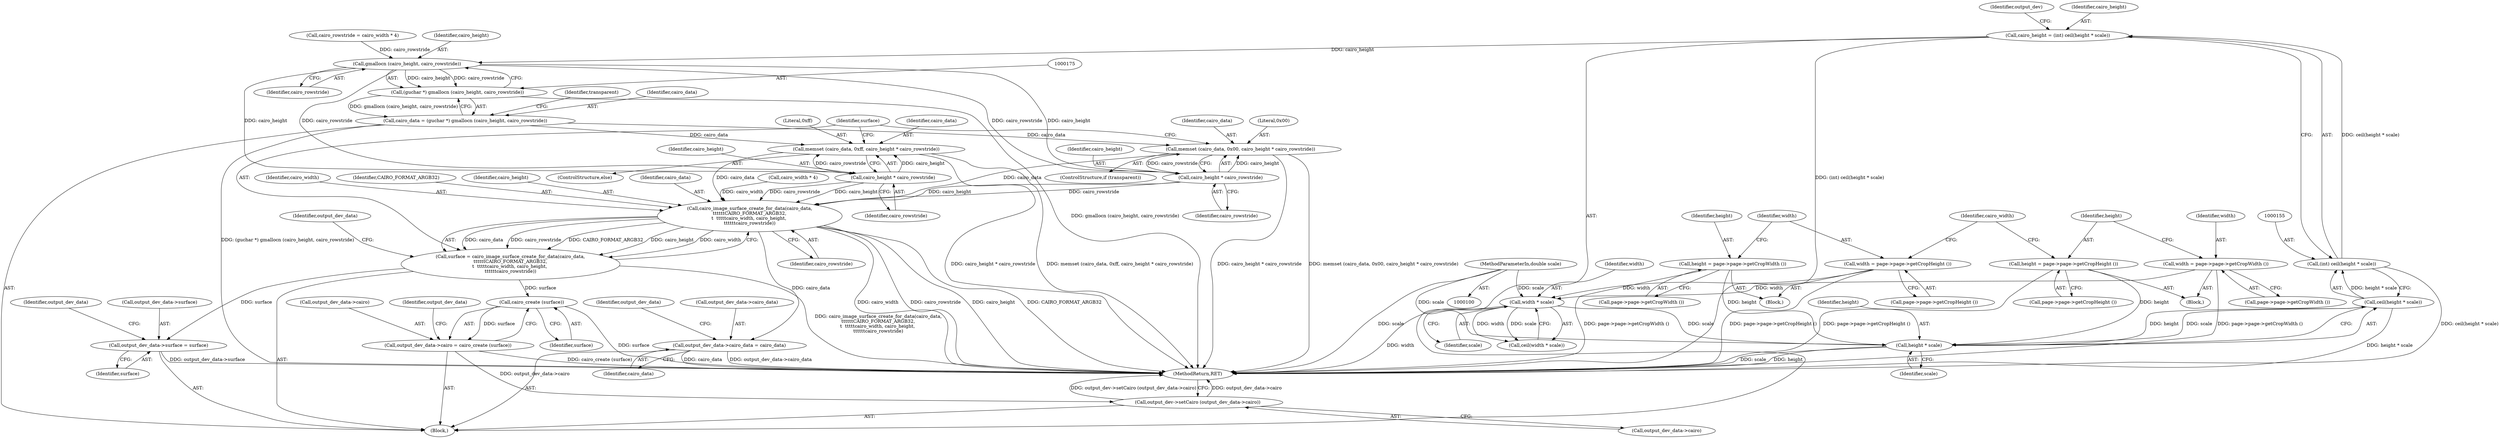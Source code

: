 digraph "0_poppler_9cf2325fb22f812b31858e519411f57747d39bd8@integer" {
"1000152" [label="(Call,cairo_height = (int) ceil(height * scale))"];
"1000154" [label="(Call,(int) ceil(height * scale))"];
"1000156" [label="(Call,ceil(height * scale))"];
"1000157" [label="(Call,height * scale)"];
"1000141" [label="(Call,height = page->page->getCropHeight ())"];
"1000130" [label="(Call,height = page->page->getCropWidth ())"];
"1000149" [label="(Call,width * scale)"];
"1000138" [label="(Call,width = page->page->getCropWidth ())"];
"1000133" [label="(Call,width = page->page->getCropHeight ())"];
"1000102" [label="(MethodParameterIn,double scale)"];
"1000176" [label="(Call,gmallocn (cairo_height, cairo_rowstride))"];
"1000174" [label="(Call,(guchar *) gmallocn (cairo_height, cairo_rowstride))"];
"1000172" [label="(Call,cairo_data = (guchar *) gmallocn (cairo_height, cairo_rowstride))"];
"1000181" [label="(Call,memset (cairo_data, 0x00, cairo_height * cairo_rowstride))"];
"1000196" [label="(Call,cairo_image_surface_create_for_data(cairo_data,\n\t\t\t\t\t\tCAIRO_FORMAT_ARGB32,\n\t  \t\t\t\t\tcairo_width, cairo_height, \n\t\t\t\t\t\tcairo_rowstride))"];
"1000194" [label="(Call,surface = cairo_image_surface_create_for_data(cairo_data,\n\t\t\t\t\t\tCAIRO_FORMAT_ARGB32,\n\t  \t\t\t\t\tcairo_width, cairo_height, \n\t\t\t\t\t\tcairo_rowstride))"];
"1000207" [label="(Call,output_dev_data->surface = surface)"];
"1000216" [label="(Call,cairo_create (surface))"];
"1000212" [label="(Call,output_dev_data->cairo = cairo_create (surface))"];
"1000218" [label="(Call,output_dev->setCairo (output_dev_data->cairo))"];
"1000202" [label="(Call,output_dev_data->cairo_data = cairo_data)"];
"1000188" [label="(Call,memset (cairo_data, 0xff, cairo_height * cairo_rowstride))"];
"1000184" [label="(Call,cairo_height * cairo_rowstride)"];
"1000191" [label="(Call,cairo_height * cairo_rowstride)"];
"1000180" [label="(Identifier,transparent)"];
"1000157" [label="(Call,height * scale)"];
"1000201" [label="(Identifier,cairo_rowstride)"];
"1000169" [label="(Call,cairo_width * 4)"];
"1000137" [label="(Block,)"];
"1000134" [label="(Identifier,width)"];
"1000186" [label="(Identifier,cairo_rowstride)"];
"1000148" [label="(Call,ceil(width * scale))"];
"1000184" [label="(Call,cairo_height * cairo_rowstride)"];
"1000143" [label="(Call,page->page->getCropHeight ())"];
"1000179" [label="(ControlStructure,if (transparent))"];
"1000151" [label="(Identifier,scale)"];
"1000167" [label="(Call,cairo_rowstride = cairo_width * 4)"];
"1000217" [label="(Identifier,surface)"];
"1000172" [label="(Call,cairo_data = (guchar *) gmallocn (cairo_height, cairo_rowstride))"];
"1000214" [label="(Identifier,output_dev_data)"];
"1000213" [label="(Call,output_dev_data->cairo)"];
"1000219" [label="(Call,output_dev_data->cairo)"];
"1000216" [label="(Call,cairo_create (surface))"];
"1000133" [label="(Call,width = page->page->getCropHeight ())"];
"1000145" [label="(Identifier,cairo_width)"];
"1000193" [label="(Identifier,cairo_rowstride)"];
"1000206" [label="(Identifier,cairo_data)"];
"1000174" [label="(Call,(guchar *) gmallocn (cairo_height, cairo_rowstride))"];
"1000178" [label="(Identifier,cairo_rowstride)"];
"1000204" [label="(Identifier,output_dev_data)"];
"1000161" [label="(Identifier,output_dev)"];
"1000132" [label="(Call,page->page->getCropWidth ())"];
"1000199" [label="(Identifier,cairo_width)"];
"1000177" [label="(Identifier,cairo_height)"];
"1000181" [label="(Call,memset (cairo_data, 0x00, cairo_height * cairo_rowstride))"];
"1000196" [label="(Call,cairo_image_surface_create_for_data(cairo_data,\n\t\t\t\t\t\tCAIRO_FORMAT_ARGB32,\n\t  \t\t\t\t\tcairo_width, cairo_height, \n\t\t\t\t\t\tcairo_rowstride))"];
"1000188" [label="(Call,memset (cairo_data, 0xff, cairo_height * cairo_rowstride))"];
"1000191" [label="(Call,cairo_height * cairo_rowstride)"];
"1000212" [label="(Call,output_dev_data->cairo = cairo_create (surface))"];
"1000142" [label="(Identifier,height)"];
"1000209" [label="(Identifier,output_dev_data)"];
"1000187" [label="(ControlStructure,else)"];
"1000189" [label="(Identifier,cairo_data)"];
"1000131" [label="(Identifier,height)"];
"1000195" [label="(Identifier,surface)"];
"1000198" [label="(Identifier,CAIRO_FORMAT_ARGB32)"];
"1000200" [label="(Identifier,cairo_height)"];
"1000220" [label="(Identifier,output_dev_data)"];
"1000159" [label="(Identifier,scale)"];
"1000207" [label="(Call,output_dev_data->surface = surface)"];
"1000152" [label="(Call,cairo_height = (int) ceil(height * scale))"];
"1000156" [label="(Call,ceil(height * scale))"];
"1000185" [label="(Identifier,cairo_height)"];
"1000194" [label="(Call,surface = cairo_image_surface_create_for_data(cairo_data,\n\t\t\t\t\t\tCAIRO_FORMAT_ARGB32,\n\t  \t\t\t\t\tcairo_width, cairo_height, \n\t\t\t\t\t\tcairo_rowstride))"];
"1000203" [label="(Call,output_dev_data->cairo_data)"];
"1000176" [label="(Call,gmallocn (cairo_height, cairo_rowstride))"];
"1000208" [label="(Call,output_dev_data->surface)"];
"1000150" [label="(Identifier,width)"];
"1000173" [label="(Identifier,cairo_data)"];
"1000192" [label="(Identifier,cairo_height)"];
"1000140" [label="(Call,page->page->getCropWidth ())"];
"1000158" [label="(Identifier,height)"];
"1000141" [label="(Call,height = page->page->getCropHeight ())"];
"1000197" [label="(Identifier,cairo_data)"];
"1000222" [label="(MethodReturn,RET)"];
"1000135" [label="(Call,page->page->getCropHeight ())"];
"1000139" [label="(Identifier,width)"];
"1000153" [label="(Identifier,cairo_height)"];
"1000182" [label="(Identifier,cairo_data)"];
"1000202" [label="(Call,output_dev_data->cairo_data = cairo_data)"];
"1000218" [label="(Call,output_dev->setCairo (output_dev_data->cairo))"];
"1000129" [label="(Block,)"];
"1000183" [label="(Literal,0x00)"];
"1000149" [label="(Call,width * scale)"];
"1000190" [label="(Literal,0xff)"];
"1000138" [label="(Call,width = page->page->getCropWidth ())"];
"1000154" [label="(Call,(int) ceil(height * scale))"];
"1000130" [label="(Call,height = page->page->getCropWidth ())"];
"1000211" [label="(Identifier,surface)"];
"1000106" [label="(Block,)"];
"1000102" [label="(MethodParameterIn,double scale)"];
"1000152" -> "1000106"  [label="AST: "];
"1000152" -> "1000154"  [label="CFG: "];
"1000153" -> "1000152"  [label="AST: "];
"1000154" -> "1000152"  [label="AST: "];
"1000161" -> "1000152"  [label="CFG: "];
"1000152" -> "1000222"  [label="DDG: (int) ceil(height * scale)"];
"1000154" -> "1000152"  [label="DDG: ceil(height * scale)"];
"1000152" -> "1000176"  [label="DDG: cairo_height"];
"1000154" -> "1000156"  [label="CFG: "];
"1000155" -> "1000154"  [label="AST: "];
"1000156" -> "1000154"  [label="AST: "];
"1000154" -> "1000222"  [label="DDG: ceil(height * scale)"];
"1000156" -> "1000154"  [label="DDG: height * scale"];
"1000156" -> "1000157"  [label="CFG: "];
"1000157" -> "1000156"  [label="AST: "];
"1000156" -> "1000222"  [label="DDG: height * scale"];
"1000157" -> "1000156"  [label="DDG: height"];
"1000157" -> "1000156"  [label="DDG: scale"];
"1000157" -> "1000159"  [label="CFG: "];
"1000158" -> "1000157"  [label="AST: "];
"1000159" -> "1000157"  [label="AST: "];
"1000157" -> "1000222"  [label="DDG: scale"];
"1000157" -> "1000222"  [label="DDG: height"];
"1000141" -> "1000157"  [label="DDG: height"];
"1000130" -> "1000157"  [label="DDG: height"];
"1000149" -> "1000157"  [label="DDG: scale"];
"1000102" -> "1000157"  [label="DDG: scale"];
"1000141" -> "1000137"  [label="AST: "];
"1000141" -> "1000143"  [label="CFG: "];
"1000142" -> "1000141"  [label="AST: "];
"1000143" -> "1000141"  [label="AST: "];
"1000145" -> "1000141"  [label="CFG: "];
"1000141" -> "1000222"  [label="DDG: page->page->getCropHeight ()"];
"1000130" -> "1000129"  [label="AST: "];
"1000130" -> "1000132"  [label="CFG: "];
"1000131" -> "1000130"  [label="AST: "];
"1000132" -> "1000130"  [label="AST: "];
"1000134" -> "1000130"  [label="CFG: "];
"1000130" -> "1000222"  [label="DDG: page->page->getCropWidth ()"];
"1000149" -> "1000148"  [label="AST: "];
"1000149" -> "1000151"  [label="CFG: "];
"1000150" -> "1000149"  [label="AST: "];
"1000151" -> "1000149"  [label="AST: "];
"1000148" -> "1000149"  [label="CFG: "];
"1000149" -> "1000222"  [label="DDG: width"];
"1000149" -> "1000148"  [label="DDG: width"];
"1000149" -> "1000148"  [label="DDG: scale"];
"1000138" -> "1000149"  [label="DDG: width"];
"1000133" -> "1000149"  [label="DDG: width"];
"1000102" -> "1000149"  [label="DDG: scale"];
"1000138" -> "1000137"  [label="AST: "];
"1000138" -> "1000140"  [label="CFG: "];
"1000139" -> "1000138"  [label="AST: "];
"1000140" -> "1000138"  [label="AST: "];
"1000142" -> "1000138"  [label="CFG: "];
"1000138" -> "1000222"  [label="DDG: page->page->getCropWidth ()"];
"1000133" -> "1000129"  [label="AST: "];
"1000133" -> "1000135"  [label="CFG: "];
"1000134" -> "1000133"  [label="AST: "];
"1000135" -> "1000133"  [label="AST: "];
"1000145" -> "1000133"  [label="CFG: "];
"1000133" -> "1000222"  [label="DDG: page->page->getCropHeight ()"];
"1000102" -> "1000100"  [label="AST: "];
"1000102" -> "1000222"  [label="DDG: scale"];
"1000176" -> "1000174"  [label="AST: "];
"1000176" -> "1000178"  [label="CFG: "];
"1000177" -> "1000176"  [label="AST: "];
"1000178" -> "1000176"  [label="AST: "];
"1000174" -> "1000176"  [label="CFG: "];
"1000176" -> "1000174"  [label="DDG: cairo_height"];
"1000176" -> "1000174"  [label="DDG: cairo_rowstride"];
"1000167" -> "1000176"  [label="DDG: cairo_rowstride"];
"1000176" -> "1000184"  [label="DDG: cairo_height"];
"1000176" -> "1000184"  [label="DDG: cairo_rowstride"];
"1000176" -> "1000191"  [label="DDG: cairo_height"];
"1000176" -> "1000191"  [label="DDG: cairo_rowstride"];
"1000174" -> "1000172"  [label="AST: "];
"1000175" -> "1000174"  [label="AST: "];
"1000172" -> "1000174"  [label="CFG: "];
"1000174" -> "1000222"  [label="DDG: gmallocn (cairo_height, cairo_rowstride)"];
"1000174" -> "1000172"  [label="DDG: gmallocn (cairo_height, cairo_rowstride)"];
"1000172" -> "1000106"  [label="AST: "];
"1000173" -> "1000172"  [label="AST: "];
"1000180" -> "1000172"  [label="CFG: "];
"1000172" -> "1000222"  [label="DDG: (guchar *) gmallocn (cairo_height, cairo_rowstride)"];
"1000172" -> "1000181"  [label="DDG: cairo_data"];
"1000172" -> "1000188"  [label="DDG: cairo_data"];
"1000181" -> "1000179"  [label="AST: "];
"1000181" -> "1000184"  [label="CFG: "];
"1000182" -> "1000181"  [label="AST: "];
"1000183" -> "1000181"  [label="AST: "];
"1000184" -> "1000181"  [label="AST: "];
"1000195" -> "1000181"  [label="CFG: "];
"1000181" -> "1000222"  [label="DDG: memset (cairo_data, 0x00, cairo_height * cairo_rowstride)"];
"1000181" -> "1000222"  [label="DDG: cairo_height * cairo_rowstride"];
"1000184" -> "1000181"  [label="DDG: cairo_height"];
"1000184" -> "1000181"  [label="DDG: cairo_rowstride"];
"1000181" -> "1000196"  [label="DDG: cairo_data"];
"1000196" -> "1000194"  [label="AST: "];
"1000196" -> "1000201"  [label="CFG: "];
"1000197" -> "1000196"  [label="AST: "];
"1000198" -> "1000196"  [label="AST: "];
"1000199" -> "1000196"  [label="AST: "];
"1000200" -> "1000196"  [label="AST: "];
"1000201" -> "1000196"  [label="AST: "];
"1000194" -> "1000196"  [label="CFG: "];
"1000196" -> "1000222"  [label="DDG: cairo_width"];
"1000196" -> "1000222"  [label="DDG: cairo_rowstride"];
"1000196" -> "1000222"  [label="DDG: cairo_height"];
"1000196" -> "1000222"  [label="DDG: CAIRO_FORMAT_ARGB32"];
"1000196" -> "1000194"  [label="DDG: cairo_data"];
"1000196" -> "1000194"  [label="DDG: cairo_rowstride"];
"1000196" -> "1000194"  [label="DDG: CAIRO_FORMAT_ARGB32"];
"1000196" -> "1000194"  [label="DDG: cairo_height"];
"1000196" -> "1000194"  [label="DDG: cairo_width"];
"1000188" -> "1000196"  [label="DDG: cairo_data"];
"1000169" -> "1000196"  [label="DDG: cairo_width"];
"1000184" -> "1000196"  [label="DDG: cairo_height"];
"1000184" -> "1000196"  [label="DDG: cairo_rowstride"];
"1000191" -> "1000196"  [label="DDG: cairo_height"];
"1000191" -> "1000196"  [label="DDG: cairo_rowstride"];
"1000196" -> "1000202"  [label="DDG: cairo_data"];
"1000194" -> "1000106"  [label="AST: "];
"1000195" -> "1000194"  [label="AST: "];
"1000204" -> "1000194"  [label="CFG: "];
"1000194" -> "1000222"  [label="DDG: cairo_image_surface_create_for_data(cairo_data,\n\t\t\t\t\t\tCAIRO_FORMAT_ARGB32,\n\t  \t\t\t\t\tcairo_width, cairo_height, \n\t\t\t\t\t\tcairo_rowstride)"];
"1000194" -> "1000207"  [label="DDG: surface"];
"1000194" -> "1000216"  [label="DDG: surface"];
"1000207" -> "1000106"  [label="AST: "];
"1000207" -> "1000211"  [label="CFG: "];
"1000208" -> "1000207"  [label="AST: "];
"1000211" -> "1000207"  [label="AST: "];
"1000214" -> "1000207"  [label="CFG: "];
"1000207" -> "1000222"  [label="DDG: output_dev_data->surface"];
"1000216" -> "1000212"  [label="AST: "];
"1000216" -> "1000217"  [label="CFG: "];
"1000217" -> "1000216"  [label="AST: "];
"1000212" -> "1000216"  [label="CFG: "];
"1000216" -> "1000222"  [label="DDG: surface"];
"1000216" -> "1000212"  [label="DDG: surface"];
"1000212" -> "1000106"  [label="AST: "];
"1000213" -> "1000212"  [label="AST: "];
"1000220" -> "1000212"  [label="CFG: "];
"1000212" -> "1000222"  [label="DDG: cairo_create (surface)"];
"1000212" -> "1000218"  [label="DDG: output_dev_data->cairo"];
"1000218" -> "1000106"  [label="AST: "];
"1000218" -> "1000219"  [label="CFG: "];
"1000219" -> "1000218"  [label="AST: "];
"1000222" -> "1000218"  [label="CFG: "];
"1000218" -> "1000222"  [label="DDG: output_dev_data->cairo"];
"1000218" -> "1000222"  [label="DDG: output_dev->setCairo (output_dev_data->cairo)"];
"1000202" -> "1000106"  [label="AST: "];
"1000202" -> "1000206"  [label="CFG: "];
"1000203" -> "1000202"  [label="AST: "];
"1000206" -> "1000202"  [label="AST: "];
"1000209" -> "1000202"  [label="CFG: "];
"1000202" -> "1000222"  [label="DDG: cairo_data"];
"1000202" -> "1000222"  [label="DDG: output_dev_data->cairo_data"];
"1000188" -> "1000187"  [label="AST: "];
"1000188" -> "1000191"  [label="CFG: "];
"1000189" -> "1000188"  [label="AST: "];
"1000190" -> "1000188"  [label="AST: "];
"1000191" -> "1000188"  [label="AST: "];
"1000195" -> "1000188"  [label="CFG: "];
"1000188" -> "1000222"  [label="DDG: memset (cairo_data, 0xff, cairo_height * cairo_rowstride)"];
"1000188" -> "1000222"  [label="DDG: cairo_height * cairo_rowstride"];
"1000191" -> "1000188"  [label="DDG: cairo_height"];
"1000191" -> "1000188"  [label="DDG: cairo_rowstride"];
"1000184" -> "1000186"  [label="CFG: "];
"1000185" -> "1000184"  [label="AST: "];
"1000186" -> "1000184"  [label="AST: "];
"1000191" -> "1000193"  [label="CFG: "];
"1000192" -> "1000191"  [label="AST: "];
"1000193" -> "1000191"  [label="AST: "];
}
